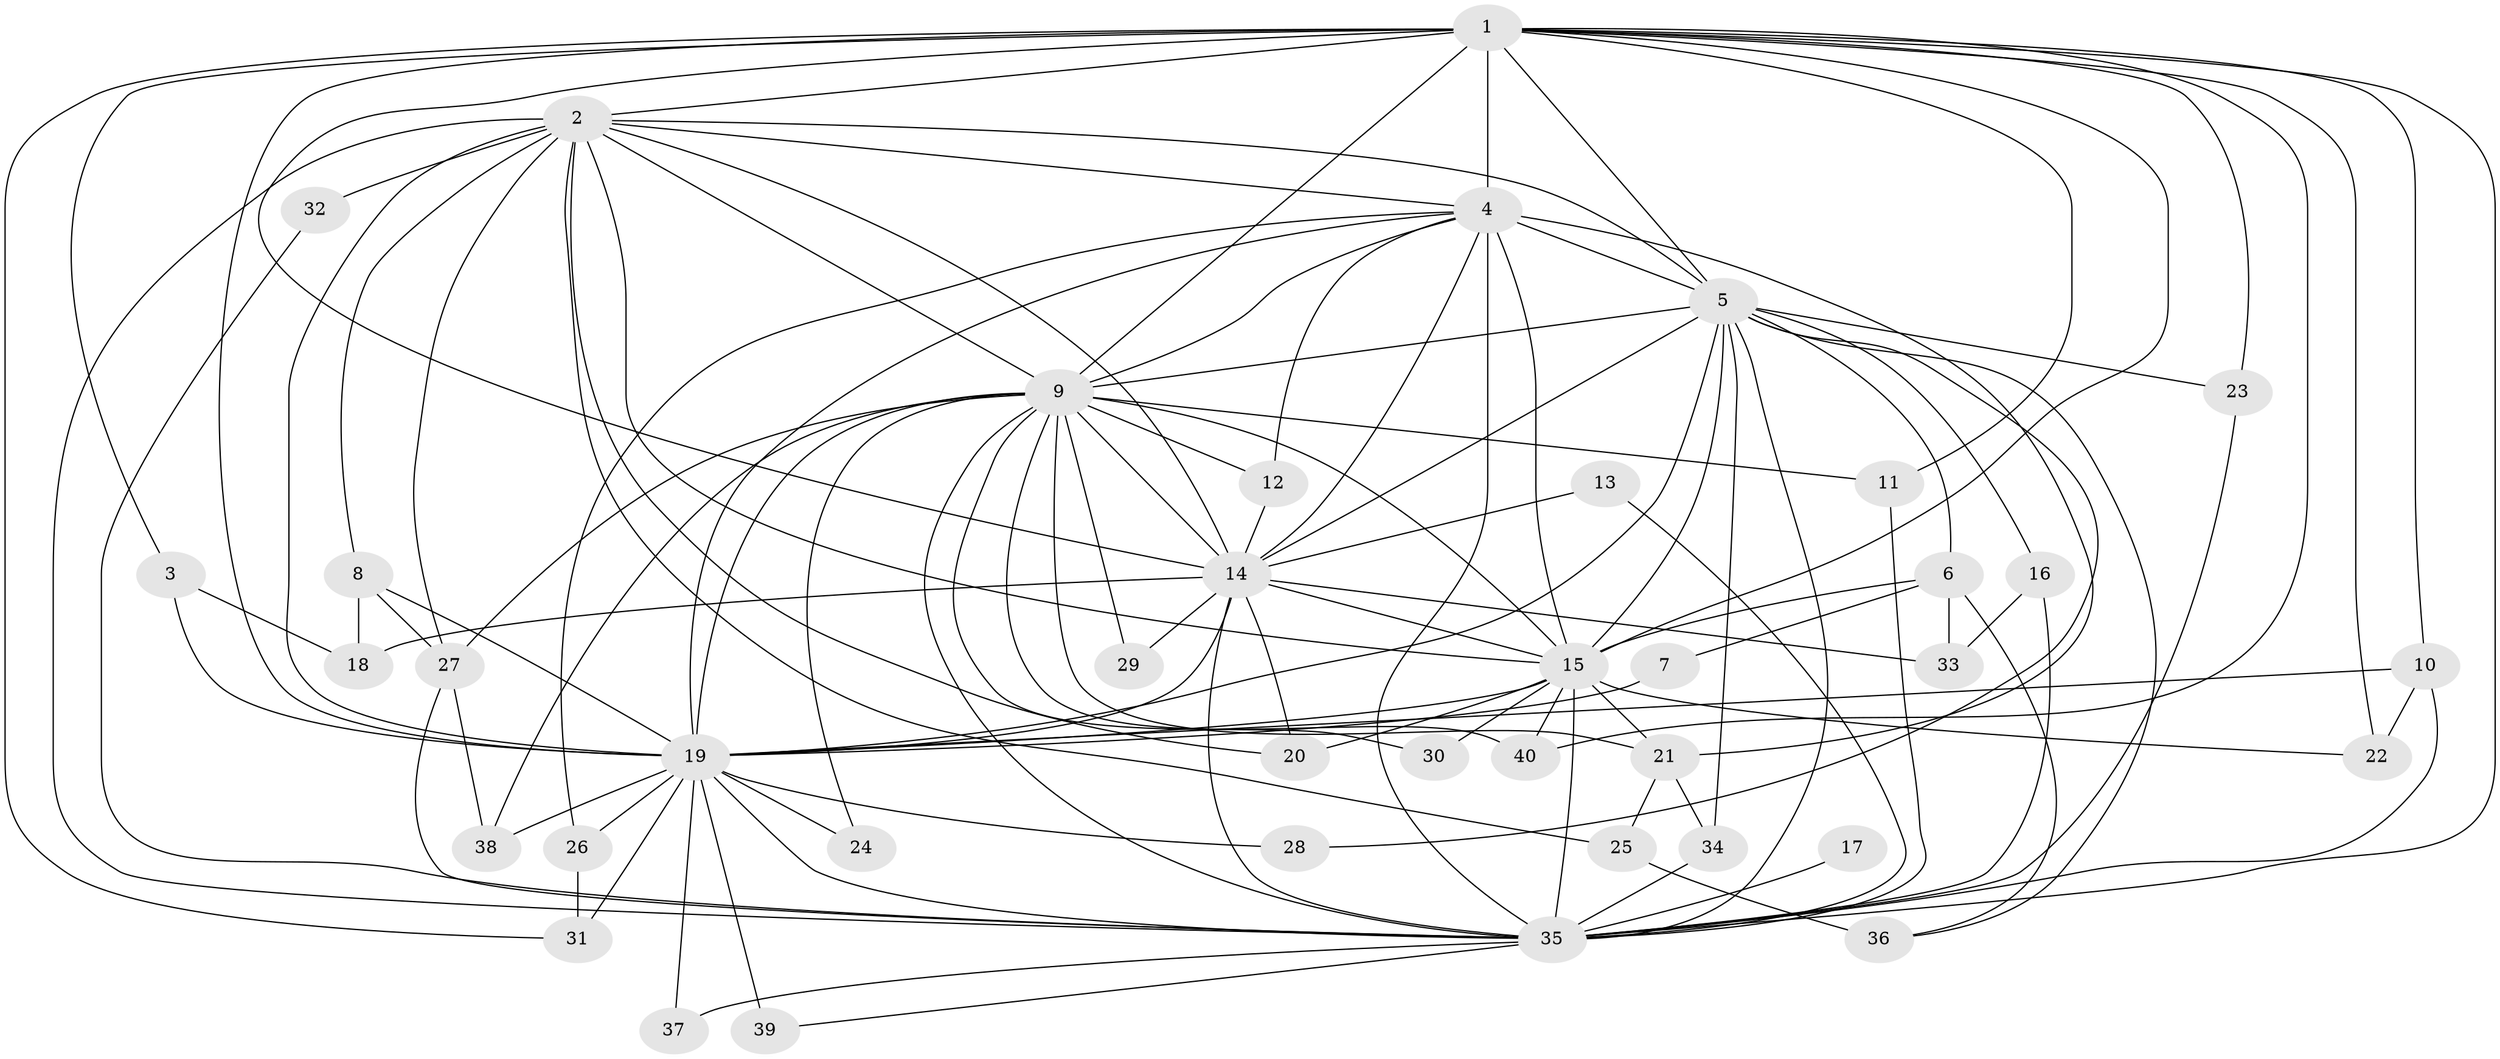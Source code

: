 // original degree distribution, {26: 0.012658227848101266, 14: 0.012658227848101266, 13: 0.012658227848101266, 17: 0.02531645569620253, 19: 0.012658227848101266, 21: 0.02531645569620253, 23: 0.012658227848101266, 16: 0.012658227848101266, 5: 0.02531645569620253, 4: 0.05063291139240506, 2: 0.5063291139240507, 3: 0.27848101265822783, 7: 0.012658227848101266}
// Generated by graph-tools (version 1.1) at 2025/01/03/09/25 03:01:36]
// undirected, 40 vertices, 113 edges
graph export_dot {
graph [start="1"]
  node [color=gray90,style=filled];
  1;
  2;
  3;
  4;
  5;
  6;
  7;
  8;
  9;
  10;
  11;
  12;
  13;
  14;
  15;
  16;
  17;
  18;
  19;
  20;
  21;
  22;
  23;
  24;
  25;
  26;
  27;
  28;
  29;
  30;
  31;
  32;
  33;
  34;
  35;
  36;
  37;
  38;
  39;
  40;
  1 -- 2 [weight=2.0];
  1 -- 3 [weight=1.0];
  1 -- 4 [weight=3.0];
  1 -- 5 [weight=2.0];
  1 -- 9 [weight=2.0];
  1 -- 10 [weight=1.0];
  1 -- 11 [weight=1.0];
  1 -- 14 [weight=3.0];
  1 -- 15 [weight=2.0];
  1 -- 19 [weight=2.0];
  1 -- 22 [weight=1.0];
  1 -- 23 [weight=1.0];
  1 -- 31 [weight=1.0];
  1 -- 35 [weight=2.0];
  1 -- 40 [weight=1.0];
  2 -- 4 [weight=1.0];
  2 -- 5 [weight=1.0];
  2 -- 8 [weight=1.0];
  2 -- 9 [weight=2.0];
  2 -- 14 [weight=1.0];
  2 -- 15 [weight=1.0];
  2 -- 19 [weight=2.0];
  2 -- 20 [weight=1.0];
  2 -- 25 [weight=1.0];
  2 -- 27 [weight=1.0];
  2 -- 32 [weight=2.0];
  2 -- 35 [weight=1.0];
  3 -- 18 [weight=1.0];
  3 -- 19 [weight=1.0];
  4 -- 5 [weight=1.0];
  4 -- 9 [weight=1.0];
  4 -- 12 [weight=1.0];
  4 -- 14 [weight=1.0];
  4 -- 15 [weight=3.0];
  4 -- 19 [weight=1.0];
  4 -- 21 [weight=1.0];
  4 -- 26 [weight=1.0];
  4 -- 35 [weight=2.0];
  5 -- 6 [weight=1.0];
  5 -- 9 [weight=1.0];
  5 -- 14 [weight=2.0];
  5 -- 15 [weight=2.0];
  5 -- 16 [weight=1.0];
  5 -- 19 [weight=1.0];
  5 -- 23 [weight=1.0];
  5 -- 28 [weight=1.0];
  5 -- 34 [weight=1.0];
  5 -- 35 [weight=1.0];
  5 -- 36 [weight=1.0];
  6 -- 7 [weight=1.0];
  6 -- 15 [weight=2.0];
  6 -- 33 [weight=2.0];
  6 -- 36 [weight=1.0];
  7 -- 19 [weight=1.0];
  8 -- 18 [weight=1.0];
  8 -- 19 [weight=1.0];
  8 -- 27 [weight=1.0];
  9 -- 11 [weight=1.0];
  9 -- 12 [weight=1.0];
  9 -- 14 [weight=2.0];
  9 -- 15 [weight=1.0];
  9 -- 19 [weight=2.0];
  9 -- 21 [weight=1.0];
  9 -- 24 [weight=1.0];
  9 -- 27 [weight=1.0];
  9 -- 29 [weight=1.0];
  9 -- 30 [weight=1.0];
  9 -- 35 [weight=1.0];
  9 -- 38 [weight=1.0];
  9 -- 40 [weight=1.0];
  10 -- 19 [weight=1.0];
  10 -- 22 [weight=1.0];
  10 -- 35 [weight=1.0];
  11 -- 35 [weight=1.0];
  12 -- 14 [weight=1.0];
  13 -- 14 [weight=1.0];
  13 -- 35 [weight=1.0];
  14 -- 15 [weight=1.0];
  14 -- 18 [weight=1.0];
  14 -- 19 [weight=1.0];
  14 -- 20 [weight=1.0];
  14 -- 29 [weight=1.0];
  14 -- 33 [weight=1.0];
  14 -- 35 [weight=1.0];
  15 -- 19 [weight=1.0];
  15 -- 20 [weight=1.0];
  15 -- 21 [weight=1.0];
  15 -- 22 [weight=1.0];
  15 -- 30 [weight=2.0];
  15 -- 35 [weight=2.0];
  15 -- 40 [weight=1.0];
  16 -- 33 [weight=1.0];
  16 -- 35 [weight=1.0];
  17 -- 35 [weight=1.0];
  19 -- 24 [weight=1.0];
  19 -- 26 [weight=2.0];
  19 -- 28 [weight=1.0];
  19 -- 31 [weight=1.0];
  19 -- 35 [weight=1.0];
  19 -- 37 [weight=1.0];
  19 -- 38 [weight=1.0];
  19 -- 39 [weight=3.0];
  21 -- 25 [weight=1.0];
  21 -- 34 [weight=1.0];
  23 -- 35 [weight=1.0];
  25 -- 36 [weight=2.0];
  26 -- 31 [weight=1.0];
  27 -- 35 [weight=1.0];
  27 -- 38 [weight=1.0];
  32 -- 35 [weight=1.0];
  34 -- 35 [weight=1.0];
  35 -- 37 [weight=1.0];
  35 -- 39 [weight=1.0];
}

